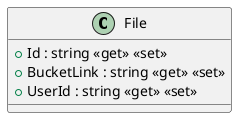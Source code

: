 @startuml
class File {
    + Id : string <<get>> <<set>>
    + BucketLink : string <<get>> <<set>>
    + UserId : string <<get>> <<set>>
}
@enduml

